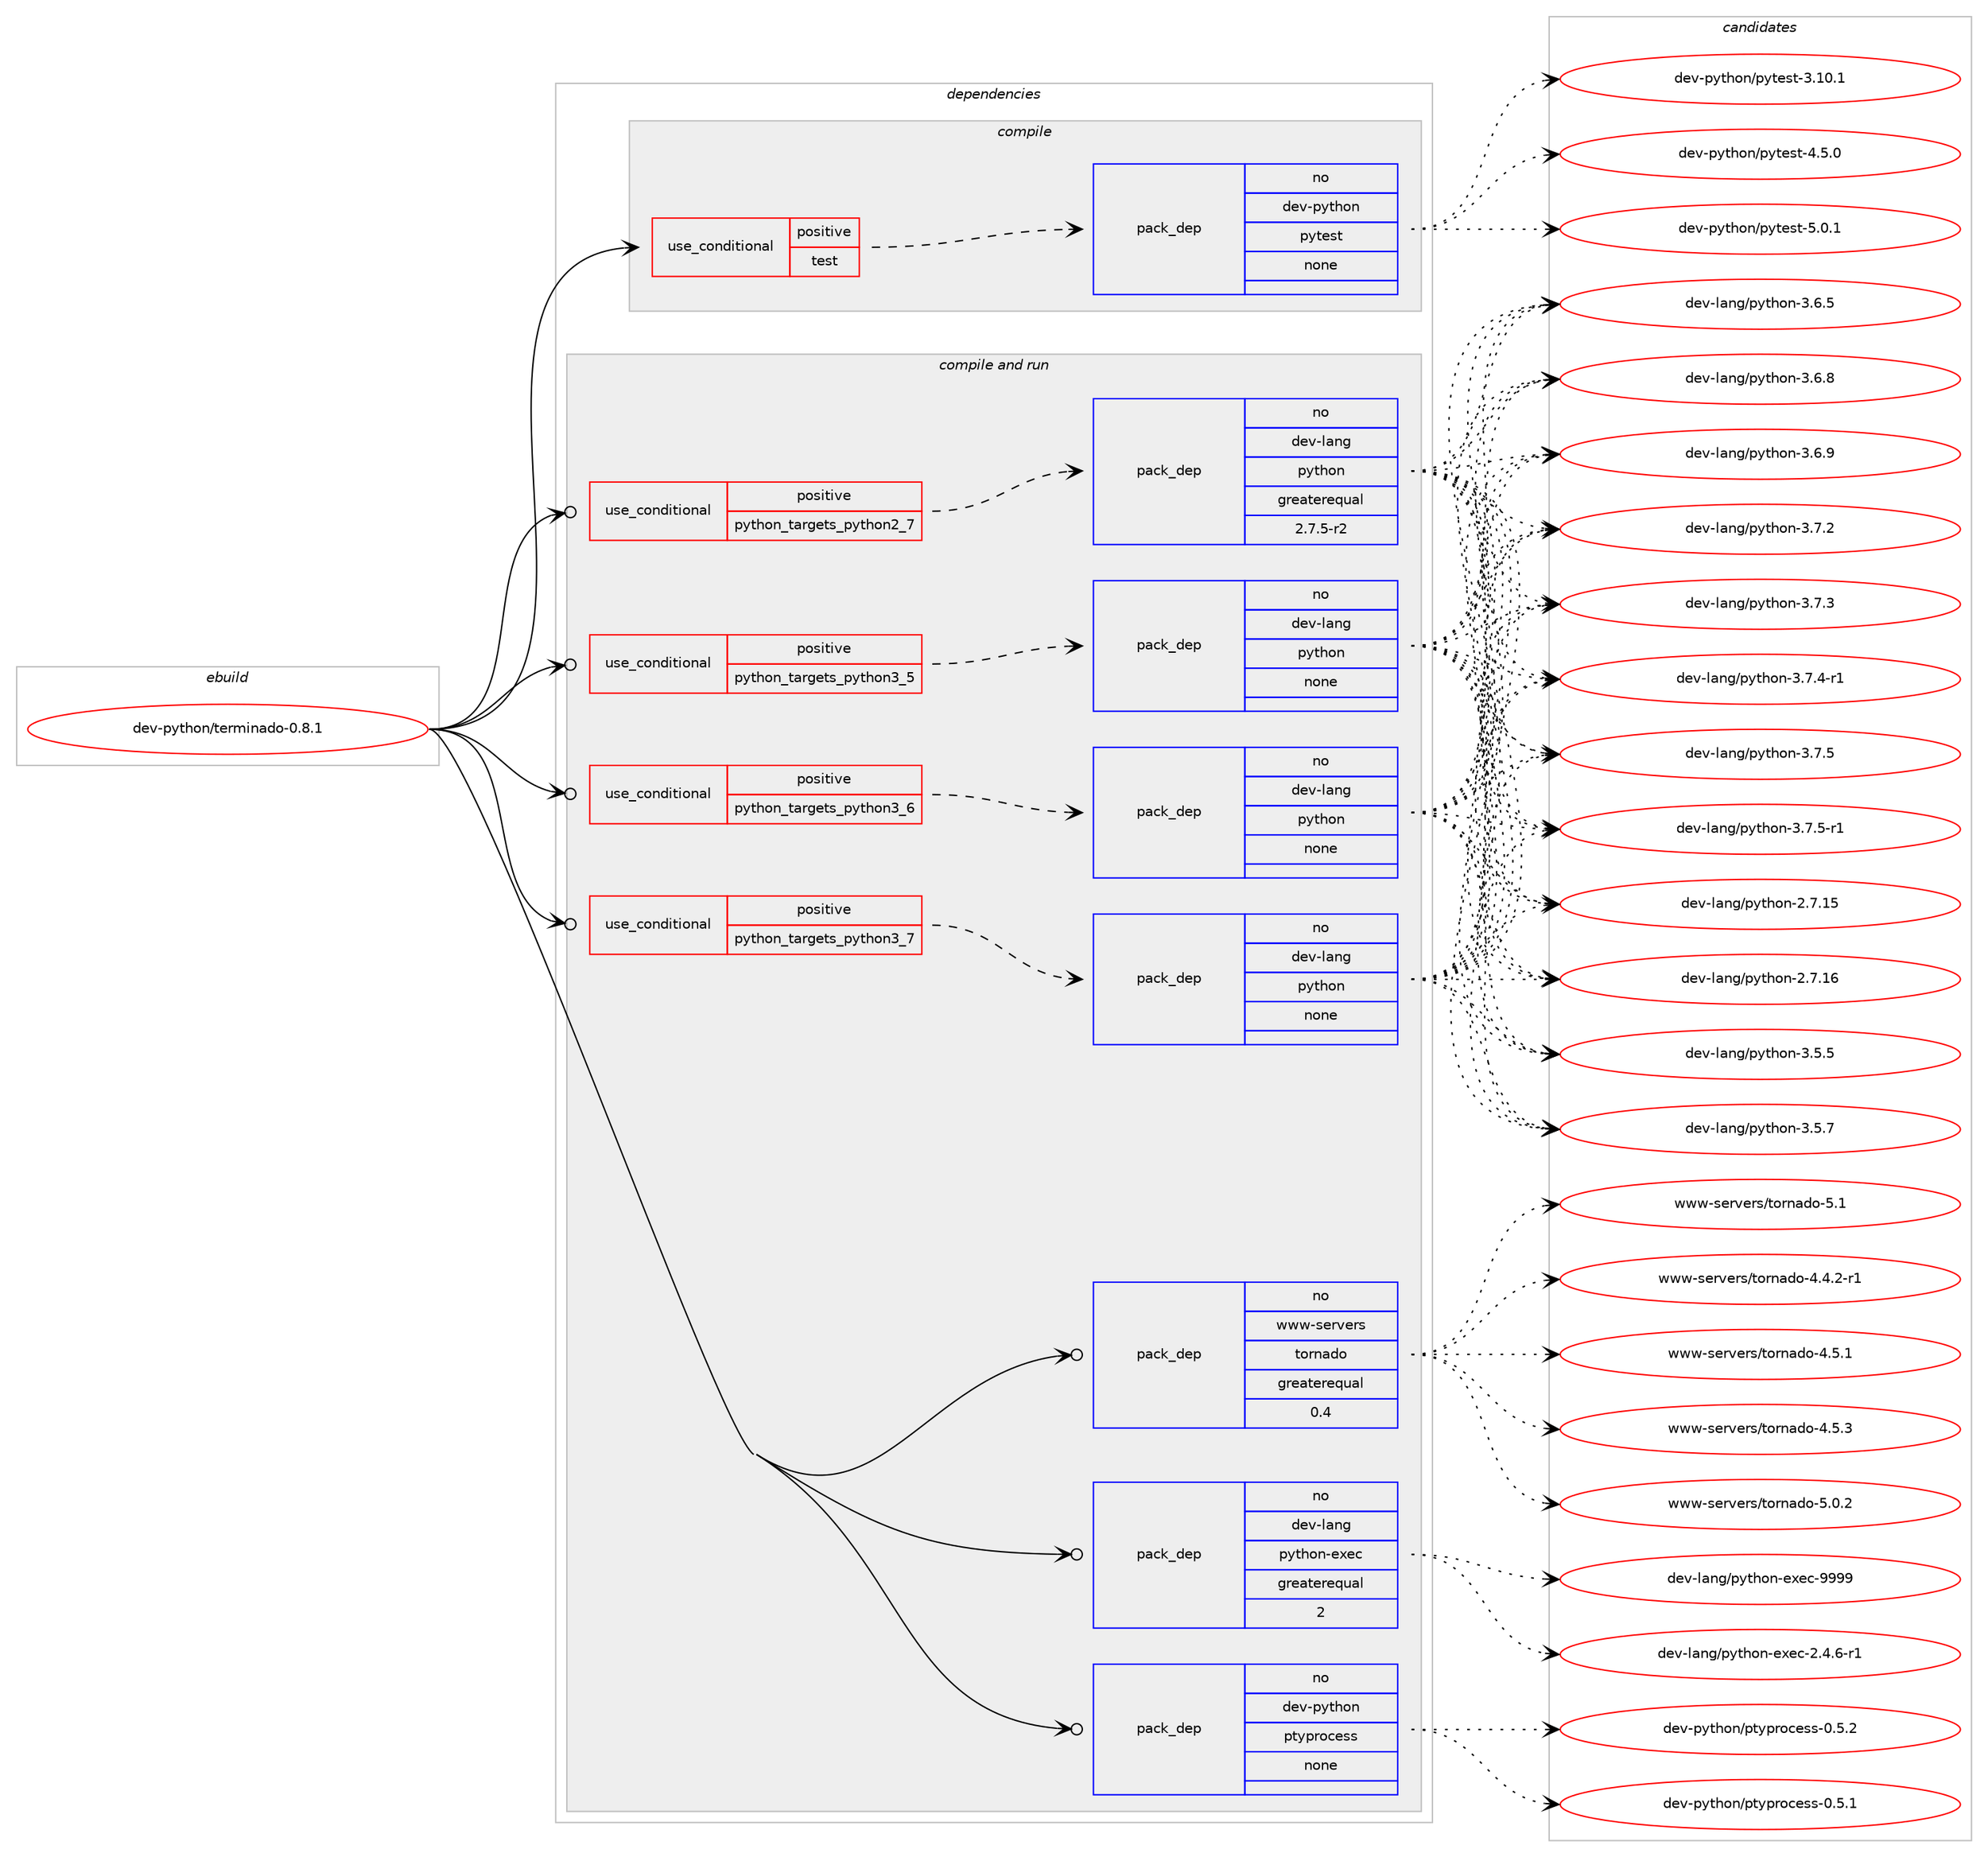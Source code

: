 digraph prolog {

# *************
# Graph options
# *************

newrank=true;
concentrate=true;
compound=true;
graph [rankdir=LR,fontname=Helvetica,fontsize=10,ranksep=1.5];#, ranksep=2.5, nodesep=0.2];
edge  [arrowhead=vee];
node  [fontname=Helvetica,fontsize=10];

# **********
# The ebuild
# **********

subgraph cluster_leftcol {
color=gray;
rank=same;
label=<<i>ebuild</i>>;
id [label="dev-python/terminado-0.8.1", color=red, width=4, href="../dev-python/terminado-0.8.1.svg"];
}

# ****************
# The dependencies
# ****************

subgraph cluster_midcol {
color=gray;
label=<<i>dependencies</i>>;
subgraph cluster_compile {
fillcolor="#eeeeee";
style=filled;
label=<<i>compile</i>>;
subgraph cond150351 {
dependency640391 [label=<<TABLE BORDER="0" CELLBORDER="1" CELLSPACING="0" CELLPADDING="4"><TR><TD ROWSPAN="3" CELLPADDING="10">use_conditional</TD></TR><TR><TD>positive</TD></TR><TR><TD>test</TD></TR></TABLE>>, shape=none, color=red];
subgraph pack478158 {
dependency640392 [label=<<TABLE BORDER="0" CELLBORDER="1" CELLSPACING="0" CELLPADDING="4" WIDTH="220"><TR><TD ROWSPAN="6" CELLPADDING="30">pack_dep</TD></TR><TR><TD WIDTH="110">no</TD></TR><TR><TD>dev-python</TD></TR><TR><TD>pytest</TD></TR><TR><TD>none</TD></TR><TR><TD></TD></TR></TABLE>>, shape=none, color=blue];
}
dependency640391:e -> dependency640392:w [weight=20,style="dashed",arrowhead="vee"];
}
id:e -> dependency640391:w [weight=20,style="solid",arrowhead="vee"];
}
subgraph cluster_compileandrun {
fillcolor="#eeeeee";
style=filled;
label=<<i>compile and run</i>>;
subgraph cond150352 {
dependency640393 [label=<<TABLE BORDER="0" CELLBORDER="1" CELLSPACING="0" CELLPADDING="4"><TR><TD ROWSPAN="3" CELLPADDING="10">use_conditional</TD></TR><TR><TD>positive</TD></TR><TR><TD>python_targets_python2_7</TD></TR></TABLE>>, shape=none, color=red];
subgraph pack478159 {
dependency640394 [label=<<TABLE BORDER="0" CELLBORDER="1" CELLSPACING="0" CELLPADDING="4" WIDTH="220"><TR><TD ROWSPAN="6" CELLPADDING="30">pack_dep</TD></TR><TR><TD WIDTH="110">no</TD></TR><TR><TD>dev-lang</TD></TR><TR><TD>python</TD></TR><TR><TD>greaterequal</TD></TR><TR><TD>2.7.5-r2</TD></TR></TABLE>>, shape=none, color=blue];
}
dependency640393:e -> dependency640394:w [weight=20,style="dashed",arrowhead="vee"];
}
id:e -> dependency640393:w [weight=20,style="solid",arrowhead="odotvee"];
subgraph cond150353 {
dependency640395 [label=<<TABLE BORDER="0" CELLBORDER="1" CELLSPACING="0" CELLPADDING="4"><TR><TD ROWSPAN="3" CELLPADDING="10">use_conditional</TD></TR><TR><TD>positive</TD></TR><TR><TD>python_targets_python3_5</TD></TR></TABLE>>, shape=none, color=red];
subgraph pack478160 {
dependency640396 [label=<<TABLE BORDER="0" CELLBORDER="1" CELLSPACING="0" CELLPADDING="4" WIDTH="220"><TR><TD ROWSPAN="6" CELLPADDING="30">pack_dep</TD></TR><TR><TD WIDTH="110">no</TD></TR><TR><TD>dev-lang</TD></TR><TR><TD>python</TD></TR><TR><TD>none</TD></TR><TR><TD></TD></TR></TABLE>>, shape=none, color=blue];
}
dependency640395:e -> dependency640396:w [weight=20,style="dashed",arrowhead="vee"];
}
id:e -> dependency640395:w [weight=20,style="solid",arrowhead="odotvee"];
subgraph cond150354 {
dependency640397 [label=<<TABLE BORDER="0" CELLBORDER="1" CELLSPACING="0" CELLPADDING="4"><TR><TD ROWSPAN="3" CELLPADDING="10">use_conditional</TD></TR><TR><TD>positive</TD></TR><TR><TD>python_targets_python3_6</TD></TR></TABLE>>, shape=none, color=red];
subgraph pack478161 {
dependency640398 [label=<<TABLE BORDER="0" CELLBORDER="1" CELLSPACING="0" CELLPADDING="4" WIDTH="220"><TR><TD ROWSPAN="6" CELLPADDING="30">pack_dep</TD></TR><TR><TD WIDTH="110">no</TD></TR><TR><TD>dev-lang</TD></TR><TR><TD>python</TD></TR><TR><TD>none</TD></TR><TR><TD></TD></TR></TABLE>>, shape=none, color=blue];
}
dependency640397:e -> dependency640398:w [weight=20,style="dashed",arrowhead="vee"];
}
id:e -> dependency640397:w [weight=20,style="solid",arrowhead="odotvee"];
subgraph cond150355 {
dependency640399 [label=<<TABLE BORDER="0" CELLBORDER="1" CELLSPACING="0" CELLPADDING="4"><TR><TD ROWSPAN="3" CELLPADDING="10">use_conditional</TD></TR><TR><TD>positive</TD></TR><TR><TD>python_targets_python3_7</TD></TR></TABLE>>, shape=none, color=red];
subgraph pack478162 {
dependency640400 [label=<<TABLE BORDER="0" CELLBORDER="1" CELLSPACING="0" CELLPADDING="4" WIDTH="220"><TR><TD ROWSPAN="6" CELLPADDING="30">pack_dep</TD></TR><TR><TD WIDTH="110">no</TD></TR><TR><TD>dev-lang</TD></TR><TR><TD>python</TD></TR><TR><TD>none</TD></TR><TR><TD></TD></TR></TABLE>>, shape=none, color=blue];
}
dependency640399:e -> dependency640400:w [weight=20,style="dashed",arrowhead="vee"];
}
id:e -> dependency640399:w [weight=20,style="solid",arrowhead="odotvee"];
subgraph pack478163 {
dependency640401 [label=<<TABLE BORDER="0" CELLBORDER="1" CELLSPACING="0" CELLPADDING="4" WIDTH="220"><TR><TD ROWSPAN="6" CELLPADDING="30">pack_dep</TD></TR><TR><TD WIDTH="110">no</TD></TR><TR><TD>dev-lang</TD></TR><TR><TD>python-exec</TD></TR><TR><TD>greaterequal</TD></TR><TR><TD>2</TD></TR></TABLE>>, shape=none, color=blue];
}
id:e -> dependency640401:w [weight=20,style="solid",arrowhead="odotvee"];
subgraph pack478164 {
dependency640402 [label=<<TABLE BORDER="0" CELLBORDER="1" CELLSPACING="0" CELLPADDING="4" WIDTH="220"><TR><TD ROWSPAN="6" CELLPADDING="30">pack_dep</TD></TR><TR><TD WIDTH="110">no</TD></TR><TR><TD>dev-python</TD></TR><TR><TD>ptyprocess</TD></TR><TR><TD>none</TD></TR><TR><TD></TD></TR></TABLE>>, shape=none, color=blue];
}
id:e -> dependency640402:w [weight=20,style="solid",arrowhead="odotvee"];
subgraph pack478165 {
dependency640403 [label=<<TABLE BORDER="0" CELLBORDER="1" CELLSPACING="0" CELLPADDING="4" WIDTH="220"><TR><TD ROWSPAN="6" CELLPADDING="30">pack_dep</TD></TR><TR><TD WIDTH="110">no</TD></TR><TR><TD>www-servers</TD></TR><TR><TD>tornado</TD></TR><TR><TD>greaterequal</TD></TR><TR><TD>0.4</TD></TR></TABLE>>, shape=none, color=blue];
}
id:e -> dependency640403:w [weight=20,style="solid",arrowhead="odotvee"];
}
subgraph cluster_run {
fillcolor="#eeeeee";
style=filled;
label=<<i>run</i>>;
}
}

# **************
# The candidates
# **************

subgraph cluster_choices {
rank=same;
color=gray;
label=<<i>candidates</i>>;

subgraph choice478158 {
color=black;
nodesep=1;
choice100101118451121211161041111104711212111610111511645514649484649 [label="dev-python/pytest-3.10.1", color=red, width=4,href="../dev-python/pytest-3.10.1.svg"];
choice1001011184511212111610411111047112121116101115116455246534648 [label="dev-python/pytest-4.5.0", color=red, width=4,href="../dev-python/pytest-4.5.0.svg"];
choice1001011184511212111610411111047112121116101115116455346484649 [label="dev-python/pytest-5.0.1", color=red, width=4,href="../dev-python/pytest-5.0.1.svg"];
dependency640392:e -> choice100101118451121211161041111104711212111610111511645514649484649:w [style=dotted,weight="100"];
dependency640392:e -> choice1001011184511212111610411111047112121116101115116455246534648:w [style=dotted,weight="100"];
dependency640392:e -> choice1001011184511212111610411111047112121116101115116455346484649:w [style=dotted,weight="100"];
}
subgraph choice478159 {
color=black;
nodesep=1;
choice10010111845108971101034711212111610411111045504655464953 [label="dev-lang/python-2.7.15", color=red, width=4,href="../dev-lang/python-2.7.15.svg"];
choice10010111845108971101034711212111610411111045504655464954 [label="dev-lang/python-2.7.16", color=red, width=4,href="../dev-lang/python-2.7.16.svg"];
choice100101118451089711010347112121116104111110455146534653 [label="dev-lang/python-3.5.5", color=red, width=4,href="../dev-lang/python-3.5.5.svg"];
choice100101118451089711010347112121116104111110455146534655 [label="dev-lang/python-3.5.7", color=red, width=4,href="../dev-lang/python-3.5.7.svg"];
choice100101118451089711010347112121116104111110455146544653 [label="dev-lang/python-3.6.5", color=red, width=4,href="../dev-lang/python-3.6.5.svg"];
choice100101118451089711010347112121116104111110455146544656 [label="dev-lang/python-3.6.8", color=red, width=4,href="../dev-lang/python-3.6.8.svg"];
choice100101118451089711010347112121116104111110455146544657 [label="dev-lang/python-3.6.9", color=red, width=4,href="../dev-lang/python-3.6.9.svg"];
choice100101118451089711010347112121116104111110455146554650 [label="dev-lang/python-3.7.2", color=red, width=4,href="../dev-lang/python-3.7.2.svg"];
choice100101118451089711010347112121116104111110455146554651 [label="dev-lang/python-3.7.3", color=red, width=4,href="../dev-lang/python-3.7.3.svg"];
choice1001011184510897110103471121211161041111104551465546524511449 [label="dev-lang/python-3.7.4-r1", color=red, width=4,href="../dev-lang/python-3.7.4-r1.svg"];
choice100101118451089711010347112121116104111110455146554653 [label="dev-lang/python-3.7.5", color=red, width=4,href="../dev-lang/python-3.7.5.svg"];
choice1001011184510897110103471121211161041111104551465546534511449 [label="dev-lang/python-3.7.5-r1", color=red, width=4,href="../dev-lang/python-3.7.5-r1.svg"];
dependency640394:e -> choice10010111845108971101034711212111610411111045504655464953:w [style=dotted,weight="100"];
dependency640394:e -> choice10010111845108971101034711212111610411111045504655464954:w [style=dotted,weight="100"];
dependency640394:e -> choice100101118451089711010347112121116104111110455146534653:w [style=dotted,weight="100"];
dependency640394:e -> choice100101118451089711010347112121116104111110455146534655:w [style=dotted,weight="100"];
dependency640394:e -> choice100101118451089711010347112121116104111110455146544653:w [style=dotted,weight="100"];
dependency640394:e -> choice100101118451089711010347112121116104111110455146544656:w [style=dotted,weight="100"];
dependency640394:e -> choice100101118451089711010347112121116104111110455146544657:w [style=dotted,weight="100"];
dependency640394:e -> choice100101118451089711010347112121116104111110455146554650:w [style=dotted,weight="100"];
dependency640394:e -> choice100101118451089711010347112121116104111110455146554651:w [style=dotted,weight="100"];
dependency640394:e -> choice1001011184510897110103471121211161041111104551465546524511449:w [style=dotted,weight="100"];
dependency640394:e -> choice100101118451089711010347112121116104111110455146554653:w [style=dotted,weight="100"];
dependency640394:e -> choice1001011184510897110103471121211161041111104551465546534511449:w [style=dotted,weight="100"];
}
subgraph choice478160 {
color=black;
nodesep=1;
choice10010111845108971101034711212111610411111045504655464953 [label="dev-lang/python-2.7.15", color=red, width=4,href="../dev-lang/python-2.7.15.svg"];
choice10010111845108971101034711212111610411111045504655464954 [label="dev-lang/python-2.7.16", color=red, width=4,href="../dev-lang/python-2.7.16.svg"];
choice100101118451089711010347112121116104111110455146534653 [label="dev-lang/python-3.5.5", color=red, width=4,href="../dev-lang/python-3.5.5.svg"];
choice100101118451089711010347112121116104111110455146534655 [label="dev-lang/python-3.5.7", color=red, width=4,href="../dev-lang/python-3.5.7.svg"];
choice100101118451089711010347112121116104111110455146544653 [label="dev-lang/python-3.6.5", color=red, width=4,href="../dev-lang/python-3.6.5.svg"];
choice100101118451089711010347112121116104111110455146544656 [label="dev-lang/python-3.6.8", color=red, width=4,href="../dev-lang/python-3.6.8.svg"];
choice100101118451089711010347112121116104111110455146544657 [label="dev-lang/python-3.6.9", color=red, width=4,href="../dev-lang/python-3.6.9.svg"];
choice100101118451089711010347112121116104111110455146554650 [label="dev-lang/python-3.7.2", color=red, width=4,href="../dev-lang/python-3.7.2.svg"];
choice100101118451089711010347112121116104111110455146554651 [label="dev-lang/python-3.7.3", color=red, width=4,href="../dev-lang/python-3.7.3.svg"];
choice1001011184510897110103471121211161041111104551465546524511449 [label="dev-lang/python-3.7.4-r1", color=red, width=4,href="../dev-lang/python-3.7.4-r1.svg"];
choice100101118451089711010347112121116104111110455146554653 [label="dev-lang/python-3.7.5", color=red, width=4,href="../dev-lang/python-3.7.5.svg"];
choice1001011184510897110103471121211161041111104551465546534511449 [label="dev-lang/python-3.7.5-r1", color=red, width=4,href="../dev-lang/python-3.7.5-r1.svg"];
dependency640396:e -> choice10010111845108971101034711212111610411111045504655464953:w [style=dotted,weight="100"];
dependency640396:e -> choice10010111845108971101034711212111610411111045504655464954:w [style=dotted,weight="100"];
dependency640396:e -> choice100101118451089711010347112121116104111110455146534653:w [style=dotted,weight="100"];
dependency640396:e -> choice100101118451089711010347112121116104111110455146534655:w [style=dotted,weight="100"];
dependency640396:e -> choice100101118451089711010347112121116104111110455146544653:w [style=dotted,weight="100"];
dependency640396:e -> choice100101118451089711010347112121116104111110455146544656:w [style=dotted,weight="100"];
dependency640396:e -> choice100101118451089711010347112121116104111110455146544657:w [style=dotted,weight="100"];
dependency640396:e -> choice100101118451089711010347112121116104111110455146554650:w [style=dotted,weight="100"];
dependency640396:e -> choice100101118451089711010347112121116104111110455146554651:w [style=dotted,weight="100"];
dependency640396:e -> choice1001011184510897110103471121211161041111104551465546524511449:w [style=dotted,weight="100"];
dependency640396:e -> choice100101118451089711010347112121116104111110455146554653:w [style=dotted,weight="100"];
dependency640396:e -> choice1001011184510897110103471121211161041111104551465546534511449:w [style=dotted,weight="100"];
}
subgraph choice478161 {
color=black;
nodesep=1;
choice10010111845108971101034711212111610411111045504655464953 [label="dev-lang/python-2.7.15", color=red, width=4,href="../dev-lang/python-2.7.15.svg"];
choice10010111845108971101034711212111610411111045504655464954 [label="dev-lang/python-2.7.16", color=red, width=4,href="../dev-lang/python-2.7.16.svg"];
choice100101118451089711010347112121116104111110455146534653 [label="dev-lang/python-3.5.5", color=red, width=4,href="../dev-lang/python-3.5.5.svg"];
choice100101118451089711010347112121116104111110455146534655 [label="dev-lang/python-3.5.7", color=red, width=4,href="../dev-lang/python-3.5.7.svg"];
choice100101118451089711010347112121116104111110455146544653 [label="dev-lang/python-3.6.5", color=red, width=4,href="../dev-lang/python-3.6.5.svg"];
choice100101118451089711010347112121116104111110455146544656 [label="dev-lang/python-3.6.8", color=red, width=4,href="../dev-lang/python-3.6.8.svg"];
choice100101118451089711010347112121116104111110455146544657 [label="dev-lang/python-3.6.9", color=red, width=4,href="../dev-lang/python-3.6.9.svg"];
choice100101118451089711010347112121116104111110455146554650 [label="dev-lang/python-3.7.2", color=red, width=4,href="../dev-lang/python-3.7.2.svg"];
choice100101118451089711010347112121116104111110455146554651 [label="dev-lang/python-3.7.3", color=red, width=4,href="../dev-lang/python-3.7.3.svg"];
choice1001011184510897110103471121211161041111104551465546524511449 [label="dev-lang/python-3.7.4-r1", color=red, width=4,href="../dev-lang/python-3.7.4-r1.svg"];
choice100101118451089711010347112121116104111110455146554653 [label="dev-lang/python-3.7.5", color=red, width=4,href="../dev-lang/python-3.7.5.svg"];
choice1001011184510897110103471121211161041111104551465546534511449 [label="dev-lang/python-3.7.5-r1", color=red, width=4,href="../dev-lang/python-3.7.5-r1.svg"];
dependency640398:e -> choice10010111845108971101034711212111610411111045504655464953:w [style=dotted,weight="100"];
dependency640398:e -> choice10010111845108971101034711212111610411111045504655464954:w [style=dotted,weight="100"];
dependency640398:e -> choice100101118451089711010347112121116104111110455146534653:w [style=dotted,weight="100"];
dependency640398:e -> choice100101118451089711010347112121116104111110455146534655:w [style=dotted,weight="100"];
dependency640398:e -> choice100101118451089711010347112121116104111110455146544653:w [style=dotted,weight="100"];
dependency640398:e -> choice100101118451089711010347112121116104111110455146544656:w [style=dotted,weight="100"];
dependency640398:e -> choice100101118451089711010347112121116104111110455146544657:w [style=dotted,weight="100"];
dependency640398:e -> choice100101118451089711010347112121116104111110455146554650:w [style=dotted,weight="100"];
dependency640398:e -> choice100101118451089711010347112121116104111110455146554651:w [style=dotted,weight="100"];
dependency640398:e -> choice1001011184510897110103471121211161041111104551465546524511449:w [style=dotted,weight="100"];
dependency640398:e -> choice100101118451089711010347112121116104111110455146554653:w [style=dotted,weight="100"];
dependency640398:e -> choice1001011184510897110103471121211161041111104551465546534511449:w [style=dotted,weight="100"];
}
subgraph choice478162 {
color=black;
nodesep=1;
choice10010111845108971101034711212111610411111045504655464953 [label="dev-lang/python-2.7.15", color=red, width=4,href="../dev-lang/python-2.7.15.svg"];
choice10010111845108971101034711212111610411111045504655464954 [label="dev-lang/python-2.7.16", color=red, width=4,href="../dev-lang/python-2.7.16.svg"];
choice100101118451089711010347112121116104111110455146534653 [label="dev-lang/python-3.5.5", color=red, width=4,href="../dev-lang/python-3.5.5.svg"];
choice100101118451089711010347112121116104111110455146534655 [label="dev-lang/python-3.5.7", color=red, width=4,href="../dev-lang/python-3.5.7.svg"];
choice100101118451089711010347112121116104111110455146544653 [label="dev-lang/python-3.6.5", color=red, width=4,href="../dev-lang/python-3.6.5.svg"];
choice100101118451089711010347112121116104111110455146544656 [label="dev-lang/python-3.6.8", color=red, width=4,href="../dev-lang/python-3.6.8.svg"];
choice100101118451089711010347112121116104111110455146544657 [label="dev-lang/python-3.6.9", color=red, width=4,href="../dev-lang/python-3.6.9.svg"];
choice100101118451089711010347112121116104111110455146554650 [label="dev-lang/python-3.7.2", color=red, width=4,href="../dev-lang/python-3.7.2.svg"];
choice100101118451089711010347112121116104111110455146554651 [label="dev-lang/python-3.7.3", color=red, width=4,href="../dev-lang/python-3.7.3.svg"];
choice1001011184510897110103471121211161041111104551465546524511449 [label="dev-lang/python-3.7.4-r1", color=red, width=4,href="../dev-lang/python-3.7.4-r1.svg"];
choice100101118451089711010347112121116104111110455146554653 [label="dev-lang/python-3.7.5", color=red, width=4,href="../dev-lang/python-3.7.5.svg"];
choice1001011184510897110103471121211161041111104551465546534511449 [label="dev-lang/python-3.7.5-r1", color=red, width=4,href="../dev-lang/python-3.7.5-r1.svg"];
dependency640400:e -> choice10010111845108971101034711212111610411111045504655464953:w [style=dotted,weight="100"];
dependency640400:e -> choice10010111845108971101034711212111610411111045504655464954:w [style=dotted,weight="100"];
dependency640400:e -> choice100101118451089711010347112121116104111110455146534653:w [style=dotted,weight="100"];
dependency640400:e -> choice100101118451089711010347112121116104111110455146534655:w [style=dotted,weight="100"];
dependency640400:e -> choice100101118451089711010347112121116104111110455146544653:w [style=dotted,weight="100"];
dependency640400:e -> choice100101118451089711010347112121116104111110455146544656:w [style=dotted,weight="100"];
dependency640400:e -> choice100101118451089711010347112121116104111110455146544657:w [style=dotted,weight="100"];
dependency640400:e -> choice100101118451089711010347112121116104111110455146554650:w [style=dotted,weight="100"];
dependency640400:e -> choice100101118451089711010347112121116104111110455146554651:w [style=dotted,weight="100"];
dependency640400:e -> choice1001011184510897110103471121211161041111104551465546524511449:w [style=dotted,weight="100"];
dependency640400:e -> choice100101118451089711010347112121116104111110455146554653:w [style=dotted,weight="100"];
dependency640400:e -> choice1001011184510897110103471121211161041111104551465546534511449:w [style=dotted,weight="100"];
}
subgraph choice478163 {
color=black;
nodesep=1;
choice10010111845108971101034711212111610411111045101120101994550465246544511449 [label="dev-lang/python-exec-2.4.6-r1", color=red, width=4,href="../dev-lang/python-exec-2.4.6-r1.svg"];
choice10010111845108971101034711212111610411111045101120101994557575757 [label="dev-lang/python-exec-9999", color=red, width=4,href="../dev-lang/python-exec-9999.svg"];
dependency640401:e -> choice10010111845108971101034711212111610411111045101120101994550465246544511449:w [style=dotted,weight="100"];
dependency640401:e -> choice10010111845108971101034711212111610411111045101120101994557575757:w [style=dotted,weight="100"];
}
subgraph choice478164 {
color=black;
nodesep=1;
choice100101118451121211161041111104711211612111211411199101115115454846534649 [label="dev-python/ptyprocess-0.5.1", color=red, width=4,href="../dev-python/ptyprocess-0.5.1.svg"];
choice100101118451121211161041111104711211612111211411199101115115454846534650 [label="dev-python/ptyprocess-0.5.2", color=red, width=4,href="../dev-python/ptyprocess-0.5.2.svg"];
dependency640402:e -> choice100101118451121211161041111104711211612111211411199101115115454846534649:w [style=dotted,weight="100"];
dependency640402:e -> choice100101118451121211161041111104711211612111211411199101115115454846534650:w [style=dotted,weight="100"];
}
subgraph choice478165 {
color=black;
nodesep=1;
choice1191191194511510111411810111411547116111114110971001114552465246504511449 [label="www-servers/tornado-4.4.2-r1", color=red, width=4,href="../www-servers/tornado-4.4.2-r1.svg"];
choice119119119451151011141181011141154711611111411097100111455246534649 [label="www-servers/tornado-4.5.1", color=red, width=4,href="../www-servers/tornado-4.5.1.svg"];
choice119119119451151011141181011141154711611111411097100111455246534651 [label="www-servers/tornado-4.5.3", color=red, width=4,href="../www-servers/tornado-4.5.3.svg"];
choice119119119451151011141181011141154711611111411097100111455346484650 [label="www-servers/tornado-5.0.2", color=red, width=4,href="../www-servers/tornado-5.0.2.svg"];
choice11911911945115101114118101114115471161111141109710011145534649 [label="www-servers/tornado-5.1", color=red, width=4,href="../www-servers/tornado-5.1.svg"];
dependency640403:e -> choice1191191194511510111411810111411547116111114110971001114552465246504511449:w [style=dotted,weight="100"];
dependency640403:e -> choice119119119451151011141181011141154711611111411097100111455246534649:w [style=dotted,weight="100"];
dependency640403:e -> choice119119119451151011141181011141154711611111411097100111455246534651:w [style=dotted,weight="100"];
dependency640403:e -> choice119119119451151011141181011141154711611111411097100111455346484650:w [style=dotted,weight="100"];
dependency640403:e -> choice11911911945115101114118101114115471161111141109710011145534649:w [style=dotted,weight="100"];
}
}

}
